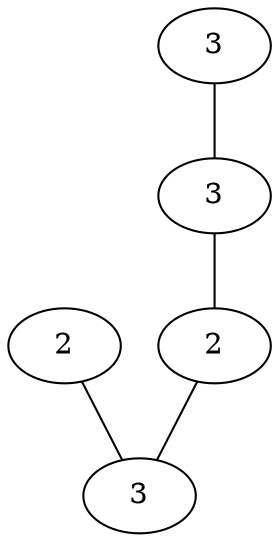 graph G {
0[label=3];
1[label=2];
2[label=3];
3[label=2];
4[label=3];
2--0 ;
0--3 ;
1--4 ;
3--4 ;
}
